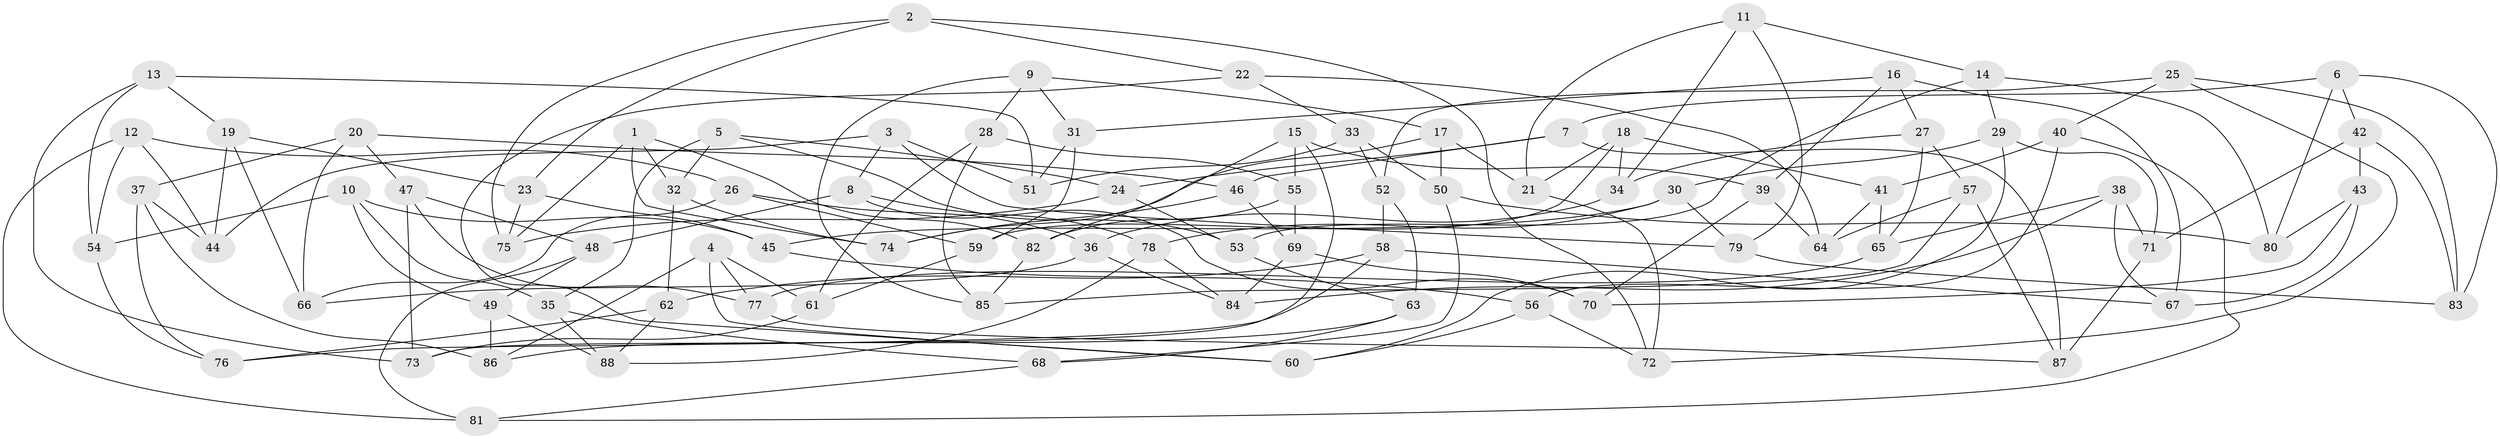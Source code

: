 // coarse degree distribution, {5: 0.10714285714285714, 6: 0.10714285714285714, 10: 0.10714285714285714, 8: 0.07142857142857142, 7: 0.25, 9: 0.07142857142857142, 3: 0.07142857142857142, 4: 0.21428571428571427}
// Generated by graph-tools (version 1.1) at 2025/53/03/04/25 22:53:34]
// undirected, 88 vertices, 176 edges
graph export_dot {
  node [color=gray90,style=filled];
  1;
  2;
  3;
  4;
  5;
  6;
  7;
  8;
  9;
  10;
  11;
  12;
  13;
  14;
  15;
  16;
  17;
  18;
  19;
  20;
  21;
  22;
  23;
  24;
  25;
  26;
  27;
  28;
  29;
  30;
  31;
  32;
  33;
  34;
  35;
  36;
  37;
  38;
  39;
  40;
  41;
  42;
  43;
  44;
  45;
  46;
  47;
  48;
  49;
  50;
  51;
  52;
  53;
  54;
  55;
  56;
  57;
  58;
  59;
  60;
  61;
  62;
  63;
  64;
  65;
  66;
  67;
  68;
  69;
  70;
  71;
  72;
  73;
  74;
  75;
  76;
  77;
  78;
  79;
  80;
  81;
  82;
  83;
  84;
  85;
  86;
  87;
  88;
  1 -- 75;
  1 -- 32;
  1 -- 74;
  1 -- 82;
  2 -- 22;
  2 -- 75;
  2 -- 72;
  2 -- 23;
  3 -- 44;
  3 -- 51;
  3 -- 8;
  3 -- 79;
  4 -- 60;
  4 -- 61;
  4 -- 77;
  4 -- 86;
  5 -- 35;
  5 -- 24;
  5 -- 32;
  5 -- 53;
  6 -- 83;
  6 -- 7;
  6 -- 80;
  6 -- 42;
  7 -- 46;
  7 -- 24;
  7 -- 87;
  8 -- 78;
  8 -- 48;
  8 -- 70;
  9 -- 17;
  9 -- 28;
  9 -- 31;
  9 -- 85;
  10 -- 45;
  10 -- 35;
  10 -- 49;
  10 -- 54;
  11 -- 21;
  11 -- 14;
  11 -- 34;
  11 -- 79;
  12 -- 54;
  12 -- 26;
  12 -- 44;
  12 -- 81;
  13 -- 54;
  13 -- 73;
  13 -- 19;
  13 -- 51;
  14 -- 29;
  14 -- 80;
  14 -- 53;
  15 -- 39;
  15 -- 55;
  15 -- 82;
  15 -- 73;
  16 -- 67;
  16 -- 27;
  16 -- 31;
  16 -- 39;
  17 -- 50;
  17 -- 21;
  17 -- 74;
  18 -- 59;
  18 -- 41;
  18 -- 21;
  18 -- 34;
  19 -- 66;
  19 -- 44;
  19 -- 23;
  20 -- 37;
  20 -- 47;
  20 -- 46;
  20 -- 66;
  21 -- 72;
  22 -- 64;
  22 -- 33;
  22 -- 60;
  23 -- 45;
  23 -- 75;
  24 -- 75;
  24 -- 53;
  25 -- 40;
  25 -- 83;
  25 -- 72;
  25 -- 52;
  26 -- 36;
  26 -- 66;
  26 -- 59;
  27 -- 65;
  27 -- 57;
  27 -- 34;
  28 -- 61;
  28 -- 85;
  28 -- 55;
  29 -- 60;
  29 -- 71;
  29 -- 30;
  30 -- 78;
  30 -- 45;
  30 -- 79;
  31 -- 51;
  31 -- 59;
  32 -- 62;
  32 -- 74;
  33 -- 50;
  33 -- 52;
  33 -- 51;
  34 -- 36;
  35 -- 88;
  35 -- 68;
  36 -- 66;
  36 -- 84;
  37 -- 76;
  37 -- 44;
  37 -- 86;
  38 -- 84;
  38 -- 67;
  38 -- 65;
  38 -- 71;
  39 -- 70;
  39 -- 64;
  40 -- 41;
  40 -- 81;
  40 -- 56;
  41 -- 64;
  41 -- 65;
  42 -- 43;
  42 -- 71;
  42 -- 83;
  43 -- 70;
  43 -- 67;
  43 -- 80;
  45 -- 56;
  46 -- 74;
  46 -- 69;
  47 -- 48;
  47 -- 73;
  47 -- 77;
  48 -- 81;
  48 -- 49;
  49 -- 86;
  49 -- 88;
  50 -- 68;
  50 -- 80;
  52 -- 63;
  52 -- 58;
  53 -- 63;
  54 -- 76;
  55 -- 69;
  55 -- 82;
  56 -- 60;
  56 -- 72;
  57 -- 64;
  57 -- 87;
  57 -- 85;
  58 -- 62;
  58 -- 76;
  58 -- 67;
  59 -- 61;
  61 -- 73;
  62 -- 88;
  62 -- 76;
  63 -- 68;
  63 -- 86;
  65 -- 77;
  68 -- 81;
  69 -- 70;
  69 -- 84;
  71 -- 87;
  77 -- 87;
  78 -- 88;
  78 -- 84;
  79 -- 83;
  82 -- 85;
}
